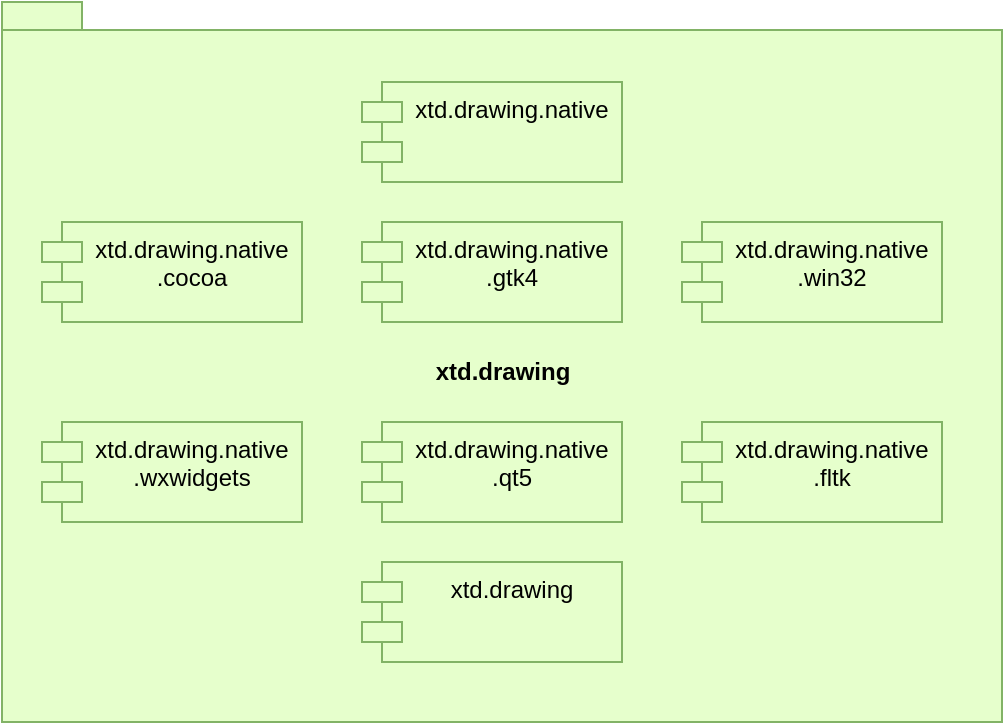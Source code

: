 <mxfile version="13.8.6" type="device"><diagram id="FfeFMesWPq1AGEQVJyfI" name="Page-1"><mxGraphModel dx="1426" dy="905" grid="1" gridSize="10" guides="1" tooltips="1" connect="1" arrows="1" fold="1" page="1" pageScale="1" pageWidth="827" pageHeight="1169" math="0" shadow="0"><root><mxCell id="0"/><mxCell id="1" parent="0"/><mxCell id="gx20HtWSzIbTSEyNp-S_-17" value="xtd.drawing" style="shape=folder;fontStyle=1;spacingTop=10;tabWidth=40;tabHeight=14;tabPosition=left;html=1;rounded=0;strokeColor=#82b366;fillColor=#E6FFCC;" parent="1" vertex="1"><mxGeometry x="40" y="40" width="500" height="360" as="geometry"/></mxCell><mxCell id="dXuhmUk_nNpwhSjG7CHo-1" value="xtd.drawing.native" style="shape=module;align=left;spacingLeft=20;align=center;verticalAlign=top;rounded=0;strokeColor=#82b366;fillColor=#E6FFCC;" vertex="1" parent="1"><mxGeometry x="220" y="80" width="130" height="50" as="geometry"/></mxCell><mxCell id="dXuhmUk_nNpwhSjG7CHo-8" value="xtd.drawing.native&#10;.cocoa" style="shape=module;align=left;spacingLeft=20;align=center;verticalAlign=top;rounded=0;strokeColor=#82b366;fillColor=#E6FFCC;" vertex="1" parent="1"><mxGeometry x="60" y="150" width="130" height="50" as="geometry"/></mxCell><mxCell id="dXuhmUk_nNpwhSjG7CHo-9" value="xtd.drawing.native&#10;.gtk4" style="shape=module;align=left;spacingLeft=20;align=center;verticalAlign=top;rounded=0;strokeColor=#82b366;fillColor=#E6FFCC;" vertex="1" parent="1"><mxGeometry x="220" y="150" width="130" height="50" as="geometry"/></mxCell><mxCell id="dXuhmUk_nNpwhSjG7CHo-10" value="xtd.drawing.native&#10;.qt5" style="shape=module;align=left;spacingLeft=20;align=center;verticalAlign=top;rounded=0;strokeColor=#82b366;fillColor=#E6FFCC;" vertex="1" parent="1"><mxGeometry x="220" y="250" width="130" height="50" as="geometry"/></mxCell><mxCell id="dXuhmUk_nNpwhSjG7CHo-11" value="xtd.drawing.native&#10;.win32" style="shape=module;align=left;spacingLeft=20;align=center;verticalAlign=top;rounded=0;strokeColor=#82b366;fillColor=#E6FFCC;" vertex="1" parent="1"><mxGeometry x="380" y="150" width="130" height="50" as="geometry"/></mxCell><mxCell id="dXuhmUk_nNpwhSjG7CHo-12" value="xtd.drawing.native&#10;.wxwidgets" style="shape=module;align=left;spacingLeft=20;align=center;verticalAlign=top;rounded=0;strokeColor=#82b366;fillColor=#E6FFCC;" vertex="1" parent="1"><mxGeometry x="60" y="250" width="130" height="50" as="geometry"/></mxCell><mxCell id="dXuhmUk_nNpwhSjG7CHo-13" value="xtd.drawing.native&#10;.fltk" style="shape=module;align=left;spacingLeft=20;align=center;verticalAlign=top;rounded=0;strokeColor=#82b366;fillColor=#E6FFCC;" vertex="1" parent="1"><mxGeometry x="380" y="250" width="130" height="50" as="geometry"/></mxCell><mxCell id="dXuhmUk_nNpwhSjG7CHo-14" value="xtd.drawing" style="shape=module;align=left;spacingLeft=20;align=center;verticalAlign=top;rounded=0;strokeColor=#82b366;fillColor=#E6FFCC;" vertex="1" parent="1"><mxGeometry x="220" y="320" width="130" height="50" as="geometry"/></mxCell></root></mxGraphModel></diagram></mxfile>
